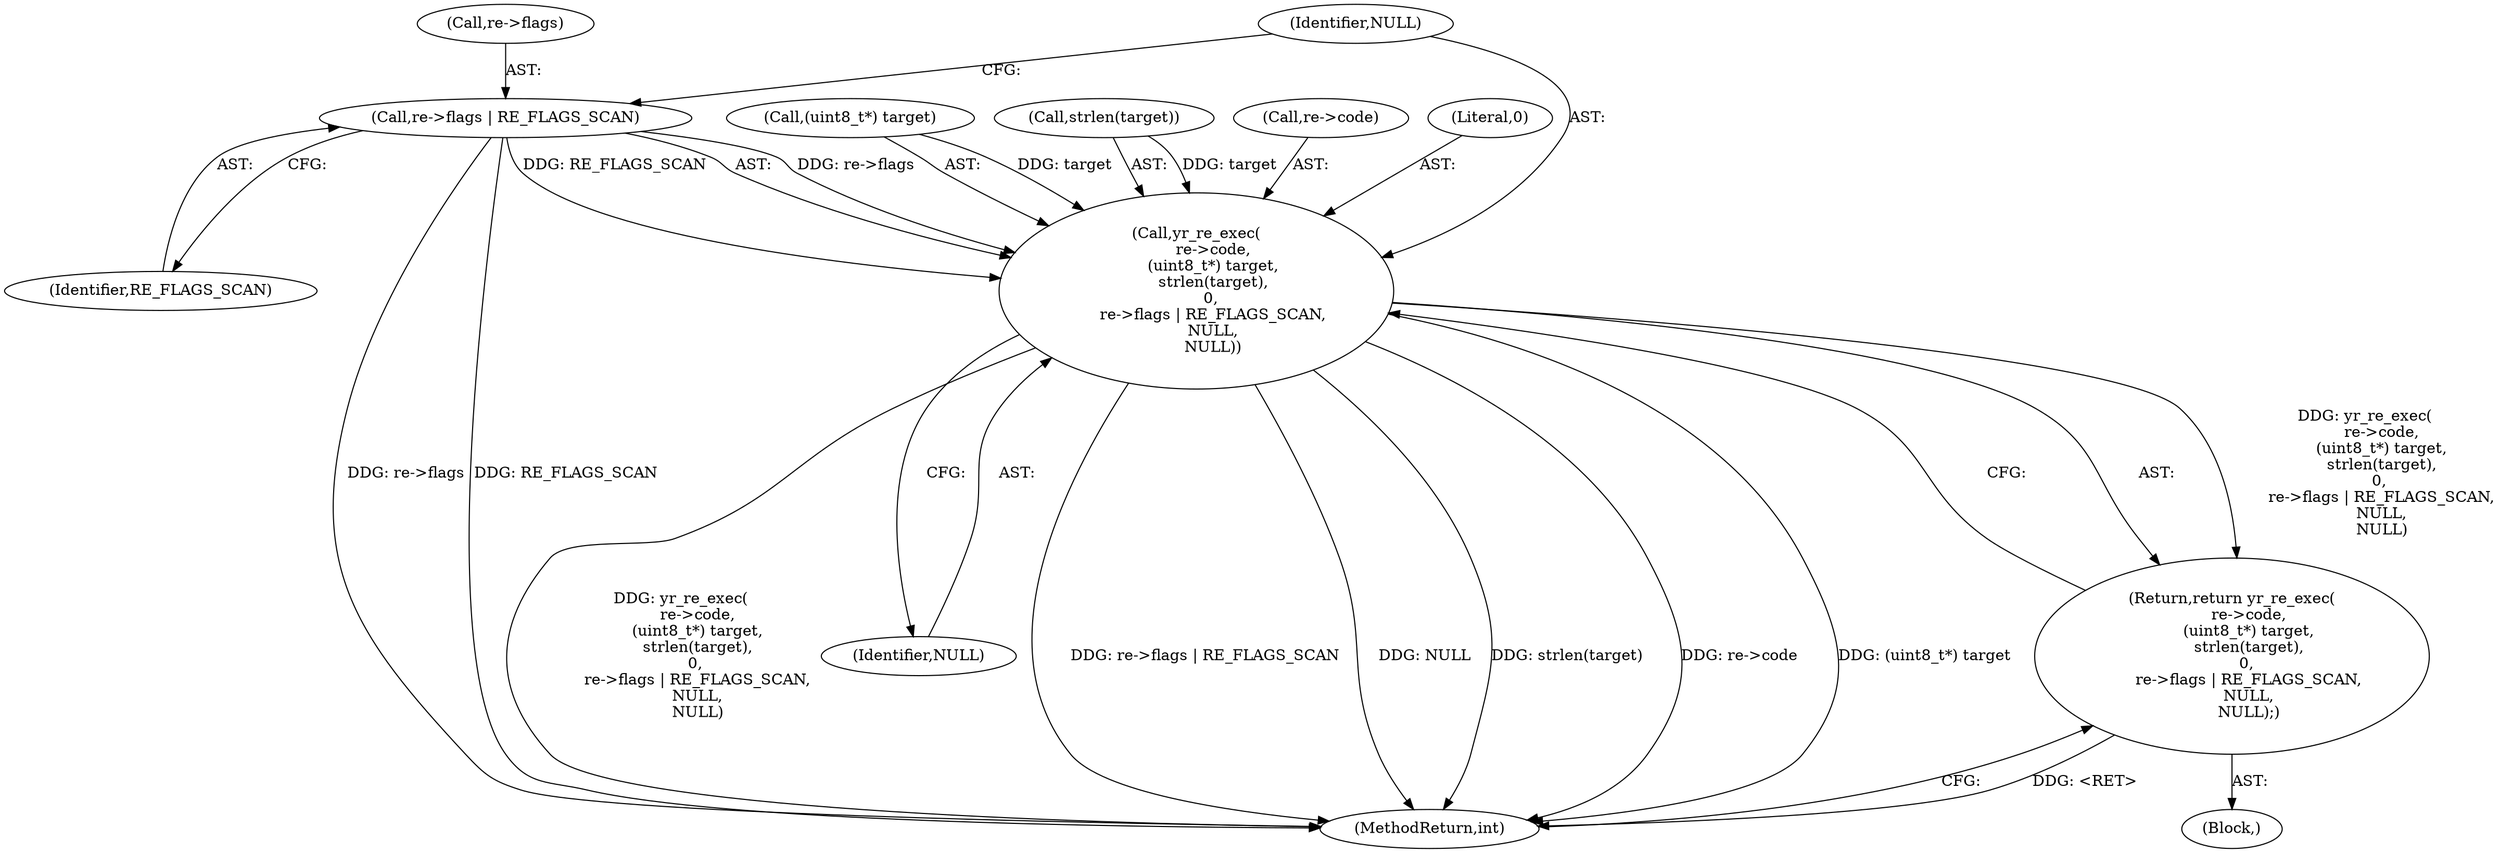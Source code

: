 digraph "0_yara_83d799804648c2a0895d40a19835d9b757c6fa4e_1@pointer" {
"1000115" [label="(Call,re->flags | RE_FLAGS_SCAN)"];
"1000105" [label="(Call,yr_re_exec(\n       re->code,\n       (uint8_t*) target,\n       strlen(target),\n      0,\n       re->flags | RE_FLAGS_SCAN,\n       NULL,\n       NULL))"];
"1000104" [label="(Return,return yr_re_exec(\n       re->code,\n       (uint8_t*) target,\n       strlen(target),\n      0,\n       re->flags | RE_FLAGS_SCAN,\n       NULL,\n       NULL);)"];
"1000120" [label="(Identifier,NULL)"];
"1000109" [label="(Call,(uint8_t*) target)"];
"1000115" [label="(Call,re->flags | RE_FLAGS_SCAN)"];
"1000121" [label="(Identifier,NULL)"];
"1000119" [label="(Identifier,RE_FLAGS_SCAN)"];
"1000104" [label="(Return,return yr_re_exec(\n       re->code,\n       (uint8_t*) target,\n       strlen(target),\n      0,\n       re->flags | RE_FLAGS_SCAN,\n       NULL,\n       NULL);)"];
"1000112" [label="(Call,strlen(target))"];
"1000103" [label="(Block,)"];
"1000105" [label="(Call,yr_re_exec(\n       re->code,\n       (uint8_t*) target,\n       strlen(target),\n      0,\n       re->flags | RE_FLAGS_SCAN,\n       NULL,\n       NULL))"];
"1000106" [label="(Call,re->code)"];
"1000116" [label="(Call,re->flags)"];
"1000114" [label="(Literal,0)"];
"1000122" [label="(MethodReturn,int)"];
"1000115" -> "1000105"  [label="AST: "];
"1000115" -> "1000119"  [label="CFG: "];
"1000116" -> "1000115"  [label="AST: "];
"1000119" -> "1000115"  [label="AST: "];
"1000120" -> "1000115"  [label="CFG: "];
"1000115" -> "1000122"  [label="DDG: RE_FLAGS_SCAN"];
"1000115" -> "1000122"  [label="DDG: re->flags"];
"1000115" -> "1000105"  [label="DDG: re->flags"];
"1000115" -> "1000105"  [label="DDG: RE_FLAGS_SCAN"];
"1000105" -> "1000104"  [label="AST: "];
"1000105" -> "1000121"  [label="CFG: "];
"1000106" -> "1000105"  [label="AST: "];
"1000109" -> "1000105"  [label="AST: "];
"1000112" -> "1000105"  [label="AST: "];
"1000114" -> "1000105"  [label="AST: "];
"1000120" -> "1000105"  [label="AST: "];
"1000121" -> "1000105"  [label="AST: "];
"1000104" -> "1000105"  [label="CFG: "];
"1000105" -> "1000122"  [label="DDG: yr_re_exec(\n       re->code,\n       (uint8_t*) target,\n       strlen(target),\n      0,\n       re->flags | RE_FLAGS_SCAN,\n       NULL,\n       NULL)"];
"1000105" -> "1000122"  [label="DDG: re->flags | RE_FLAGS_SCAN"];
"1000105" -> "1000122"  [label="DDG: NULL"];
"1000105" -> "1000122"  [label="DDG: strlen(target)"];
"1000105" -> "1000122"  [label="DDG: re->code"];
"1000105" -> "1000122"  [label="DDG: (uint8_t*) target"];
"1000105" -> "1000104"  [label="DDG: yr_re_exec(\n       re->code,\n       (uint8_t*) target,\n       strlen(target),\n      0,\n       re->flags | RE_FLAGS_SCAN,\n       NULL,\n       NULL)"];
"1000109" -> "1000105"  [label="DDG: target"];
"1000112" -> "1000105"  [label="DDG: target"];
"1000104" -> "1000103"  [label="AST: "];
"1000122" -> "1000104"  [label="CFG: "];
"1000104" -> "1000122"  [label="DDG: <RET>"];
}
